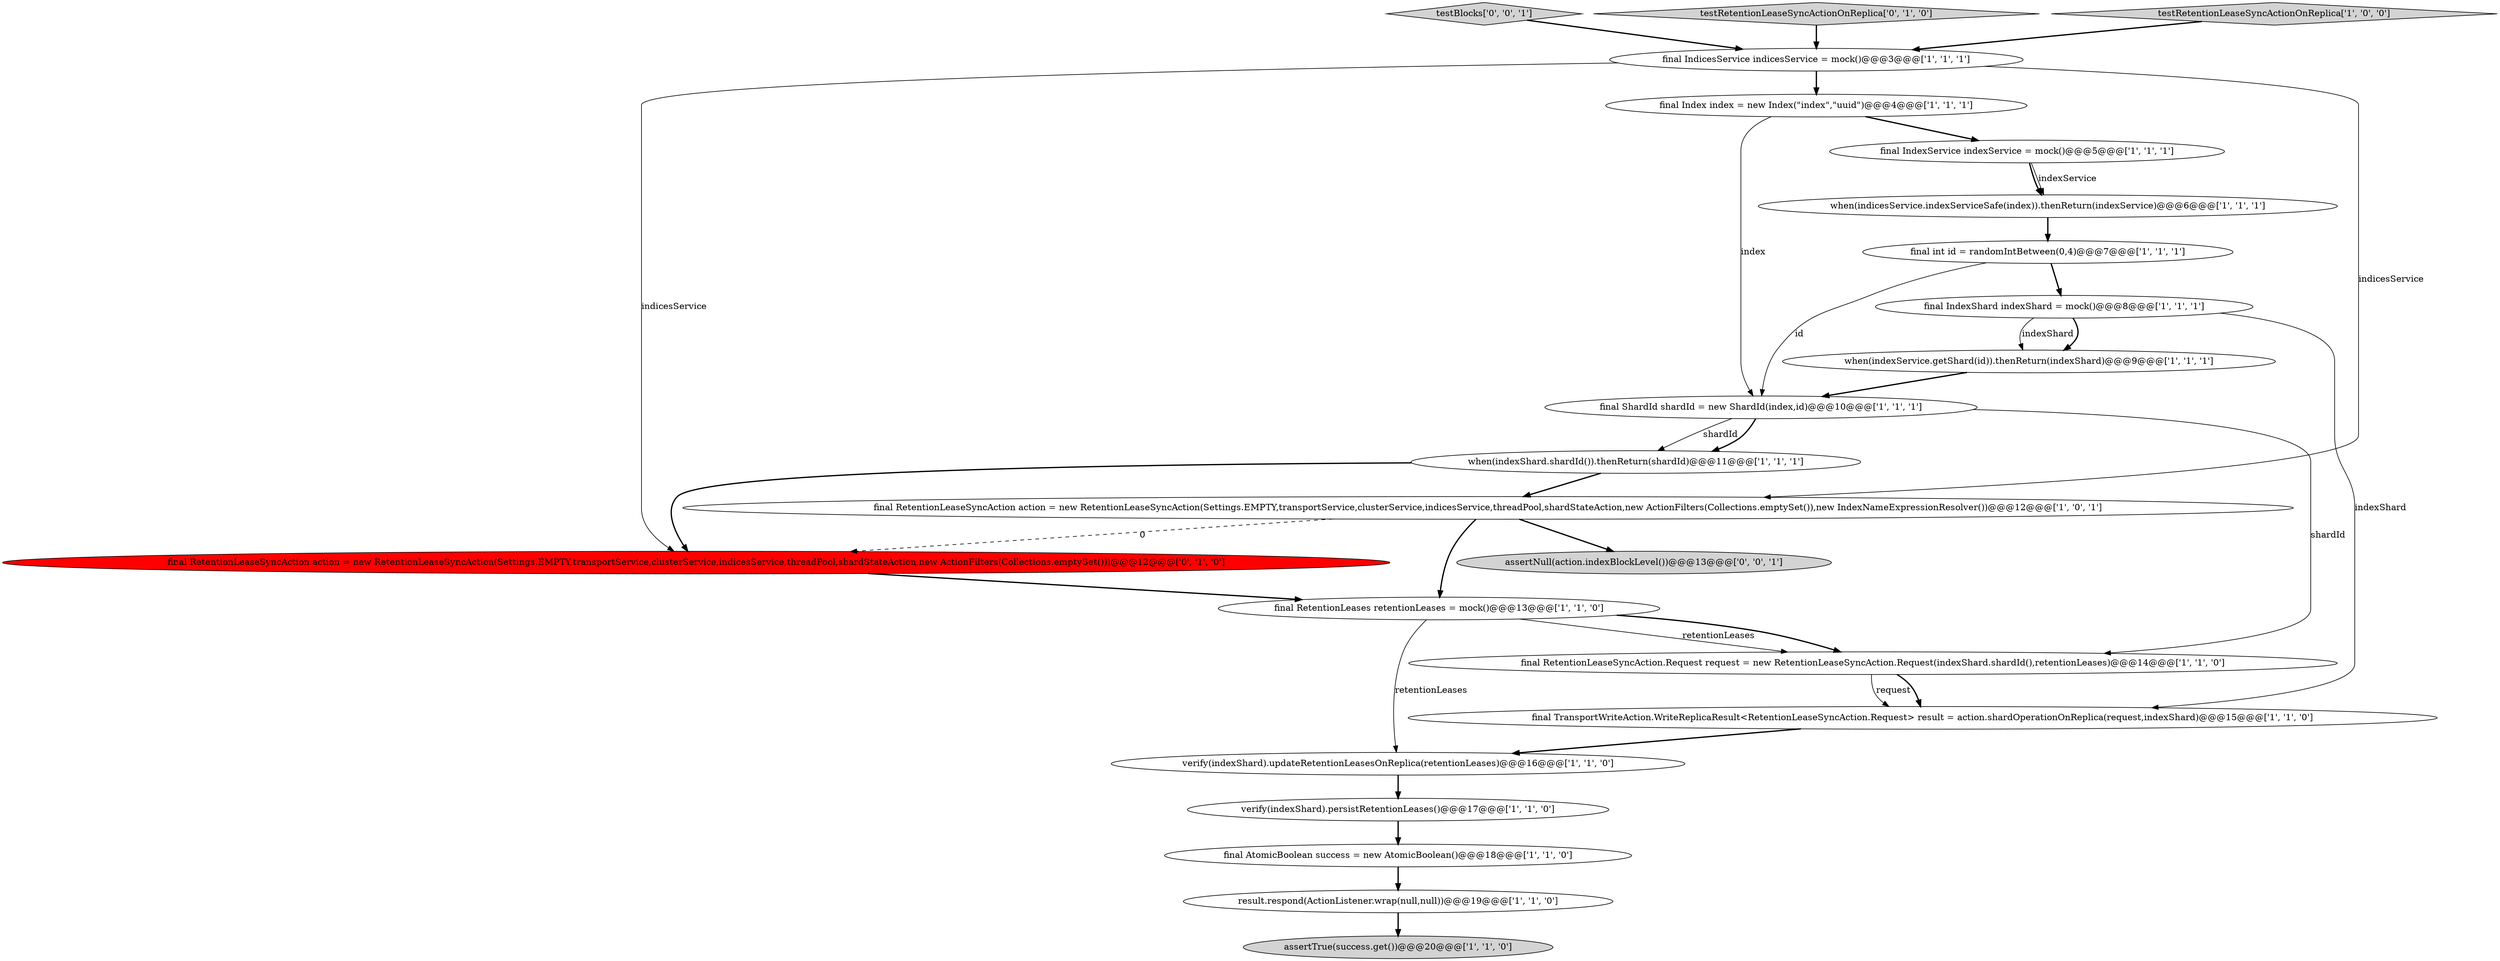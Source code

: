 digraph {
19 [style = filled, label = "final RetentionLeaseSyncAction action = new RetentionLeaseSyncAction(Settings.EMPTY,transportService,clusterService,indicesService,threadPool,shardStateAction,new ActionFilters(Collections.emptySet()))@@@12@@@['0', '1', '0']", fillcolor = red, shape = ellipse image = "AAA1AAABBB2BBB"];
15 [style = filled, label = "final int id = randomIntBetween(0,4)@@@7@@@['1', '1', '1']", fillcolor = white, shape = ellipse image = "AAA0AAABBB1BBB"];
6 [style = filled, label = "final IndexService indexService = mock()@@@5@@@['1', '1', '1']", fillcolor = white, shape = ellipse image = "AAA0AAABBB1BBB"];
2 [style = filled, label = "final TransportWriteAction.WriteReplicaResult<RetentionLeaseSyncAction.Request> result = action.shardOperationOnReplica(request,indexShard)@@@15@@@['1', '1', '0']", fillcolor = white, shape = ellipse image = "AAA0AAABBB1BBB"];
22 [style = filled, label = "assertNull(action.indexBlockLevel())@@@13@@@['0', '0', '1']", fillcolor = lightgray, shape = ellipse image = "AAA0AAABBB3BBB"];
17 [style = filled, label = "final ShardId shardId = new ShardId(index,id)@@@10@@@['1', '1', '1']", fillcolor = white, shape = ellipse image = "AAA0AAABBB1BBB"];
9 [style = filled, label = "when(indexShard.shardId()).thenReturn(shardId)@@@11@@@['1', '1', '1']", fillcolor = white, shape = ellipse image = "AAA0AAABBB1BBB"];
4 [style = filled, label = "final RetentionLeaseSyncAction.Request request = new RetentionLeaseSyncAction.Request(indexShard.shardId(),retentionLeases)@@@14@@@['1', '1', '0']", fillcolor = white, shape = ellipse image = "AAA0AAABBB1BBB"];
21 [style = filled, label = "testBlocks['0', '0', '1']", fillcolor = lightgray, shape = diamond image = "AAA0AAABBB3BBB"];
3 [style = filled, label = "final IndicesService indicesService = mock()@@@3@@@['1', '1', '1']", fillcolor = white, shape = ellipse image = "AAA0AAABBB1BBB"];
20 [style = filled, label = "testRetentionLeaseSyncActionOnReplica['0', '1', '0']", fillcolor = lightgray, shape = diamond image = "AAA0AAABBB2BBB"];
7 [style = filled, label = "final Index index = new Index(\"index\",\"uuid\")@@@4@@@['1', '1', '1']", fillcolor = white, shape = ellipse image = "AAA0AAABBB1BBB"];
8 [style = filled, label = "testRetentionLeaseSyncActionOnReplica['1', '0', '0']", fillcolor = lightgray, shape = diamond image = "AAA0AAABBB1BBB"];
16 [style = filled, label = "final IndexShard indexShard = mock()@@@8@@@['1', '1', '1']", fillcolor = white, shape = ellipse image = "AAA0AAABBB1BBB"];
10 [style = filled, label = "final RetentionLeaseSyncAction action = new RetentionLeaseSyncAction(Settings.EMPTY,transportService,clusterService,indicesService,threadPool,shardStateAction,new ActionFilters(Collections.emptySet()),new IndexNameExpressionResolver())@@@12@@@['1', '0', '1']", fillcolor = white, shape = ellipse image = "AAA0AAABBB1BBB"];
0 [style = filled, label = "when(indexService.getShard(id)).thenReturn(indexShard)@@@9@@@['1', '1', '1']", fillcolor = white, shape = ellipse image = "AAA0AAABBB1BBB"];
11 [style = filled, label = "result.respond(ActionListener.wrap(null,null))@@@19@@@['1', '1', '0']", fillcolor = white, shape = ellipse image = "AAA0AAABBB1BBB"];
14 [style = filled, label = "when(indicesService.indexServiceSafe(index)).thenReturn(indexService)@@@6@@@['1', '1', '1']", fillcolor = white, shape = ellipse image = "AAA0AAABBB1BBB"];
18 [style = filled, label = "verify(indexShard).updateRetentionLeasesOnReplica(retentionLeases)@@@16@@@['1', '1', '0']", fillcolor = white, shape = ellipse image = "AAA0AAABBB1BBB"];
1 [style = filled, label = "final AtomicBoolean success = new AtomicBoolean()@@@18@@@['1', '1', '0']", fillcolor = white, shape = ellipse image = "AAA0AAABBB1BBB"];
5 [style = filled, label = "final RetentionLeases retentionLeases = mock()@@@13@@@['1', '1', '0']", fillcolor = white, shape = ellipse image = "AAA0AAABBB1BBB"];
12 [style = filled, label = "assertTrue(success.get())@@@20@@@['1', '1', '0']", fillcolor = lightgray, shape = ellipse image = "AAA0AAABBB1BBB"];
13 [style = filled, label = "verify(indexShard).persistRetentionLeases()@@@17@@@['1', '1', '0']", fillcolor = white, shape = ellipse image = "AAA0AAABBB1BBB"];
10->22 [style = bold, label=""];
15->17 [style = solid, label="id"];
16->0 [style = bold, label=""];
4->2 [style = solid, label="request"];
0->17 [style = bold, label=""];
10->19 [style = dashed, label="0"];
17->9 [style = solid, label="shardId"];
17->9 [style = bold, label=""];
8->3 [style = bold, label=""];
2->18 [style = bold, label=""];
11->12 [style = bold, label=""];
5->4 [style = solid, label="retentionLeases"];
20->3 [style = bold, label=""];
4->2 [style = bold, label=""];
9->10 [style = bold, label=""];
15->16 [style = bold, label=""];
3->10 [style = solid, label="indicesService"];
16->2 [style = solid, label="indexShard"];
13->1 [style = bold, label=""];
1->11 [style = bold, label=""];
3->19 [style = solid, label="indicesService"];
6->14 [style = bold, label=""];
19->5 [style = bold, label=""];
7->17 [style = solid, label="index"];
10->5 [style = bold, label=""];
3->7 [style = bold, label=""];
6->14 [style = solid, label="indexService"];
5->4 [style = bold, label=""];
7->6 [style = bold, label=""];
5->18 [style = solid, label="retentionLeases"];
18->13 [style = bold, label=""];
9->19 [style = bold, label=""];
14->15 [style = bold, label=""];
17->4 [style = solid, label="shardId"];
21->3 [style = bold, label=""];
16->0 [style = solid, label="indexShard"];
}
